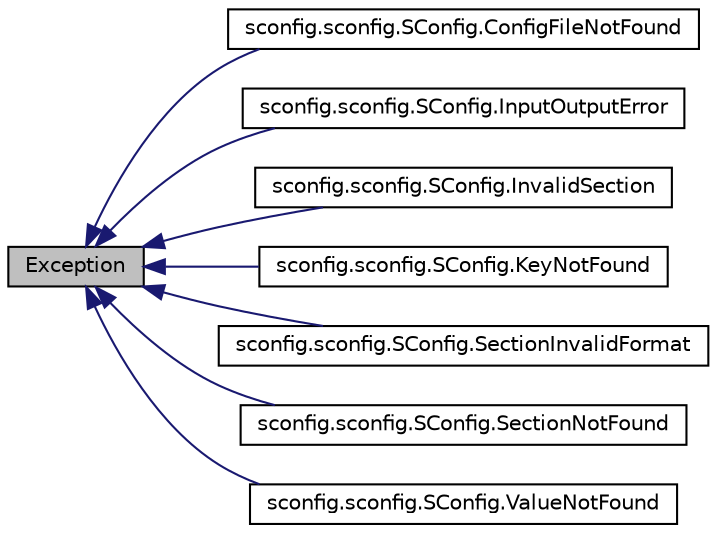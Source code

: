 digraph G
{
  edge [fontname="Helvetica",fontsize="10",labelfontname="Helvetica",labelfontsize="10"];
  node [fontname="Helvetica",fontsize="10",shape=record];
  rankdir=LR;
  Node1 [label="Exception",height=0.2,width=0.4,color="black", fillcolor="grey75", style="filled" fontcolor="black"];
  Node1 -> Node2 [dir=back,color="midnightblue",fontsize="10",style="solid",fontname="Helvetica"];
  Node2 [label="sconfig.sconfig.SConfig.ConfigFileNotFound",height=0.2,width=0.4,color="black", fillcolor="white", style="filled",URL="$classsconfig_1_1sconfig_1_1SConfig_1_1ConfigFileNotFound.html",tooltip="Exception thrown when a configuration file is not found on disk."];
  Node1 -> Node3 [dir=back,color="midnightblue",fontsize="10",style="solid",fontname="Helvetica"];
  Node3 [label="sconfig.sconfig.SConfig.InputOutputError",height=0.2,width=0.4,color="black", fillcolor="white", style="filled",URL="$classsconfig_1_1sconfig_1_1SConfig_1_1InputOutputError.html",tooltip="Exception thrown in case of input/output error."];
  Node1 -> Node4 [dir=back,color="midnightblue",fontsize="10",style="solid",fontname="Helvetica"];
  Node4 [label="sconfig.sconfig.SConfig.InvalidSection",height=0.2,width=0.4,color="black", fillcolor="white", style="filled",URL="$classsconfig_1_1sconfig_1_1SConfig_1_1InvalidSection.html",tooltip="Exception thrown in case a section is invalid."];
  Node1 -> Node5 [dir=back,color="midnightblue",fontsize="10",style="solid",fontname="Helvetica"];
  Node5 [label="sconfig.sconfig.SConfig.KeyNotFound",height=0.2,width=0.4,color="black", fillcolor="white", style="filled",URL="$classsconfig_1_1sconfig_1_1SConfig_1_1KeyNotFound.html",tooltip="Exception thrown when a key could not be found in a given section."];
  Node1 -> Node6 [dir=back,color="midnightblue",fontsize="10",style="solid",fontname="Helvetica"];
  Node6 [label="sconfig.sconfig.SConfig.SectionInvalidFormat",height=0.2,width=0.4,color="black", fillcolor="white", style="filled",URL="$classsconfig_1_1sconfig_1_1SConfig_1_1SectionInvalidFormat.html",tooltip="Exception thrown when a section has an invalid format."];
  Node1 -> Node7 [dir=back,color="midnightblue",fontsize="10",style="solid",fontname="Helvetica"];
  Node7 [label="sconfig.sconfig.SConfig.SectionNotFound",height=0.2,width=0.4,color="black", fillcolor="white", style="filled",URL="$classsconfig_1_1sconfig_1_1SConfig_1_1SectionNotFound.html",tooltip="Exception thrown when a section could not be found in the list of registered sections."];
  Node1 -> Node8 [dir=back,color="midnightblue",fontsize="10",style="solid",fontname="Helvetica"];
  Node8 [label="sconfig.sconfig.SConfig.ValueNotFound",height=0.2,width=0.4,color="black", fillcolor="white", style="filled",URL="$classsconfig_1_1sconfig_1_1SConfig_1_1ValueNotFound.html",tooltip="Exception thrown when a value associated with a key could not be found in a given section..."];
}
